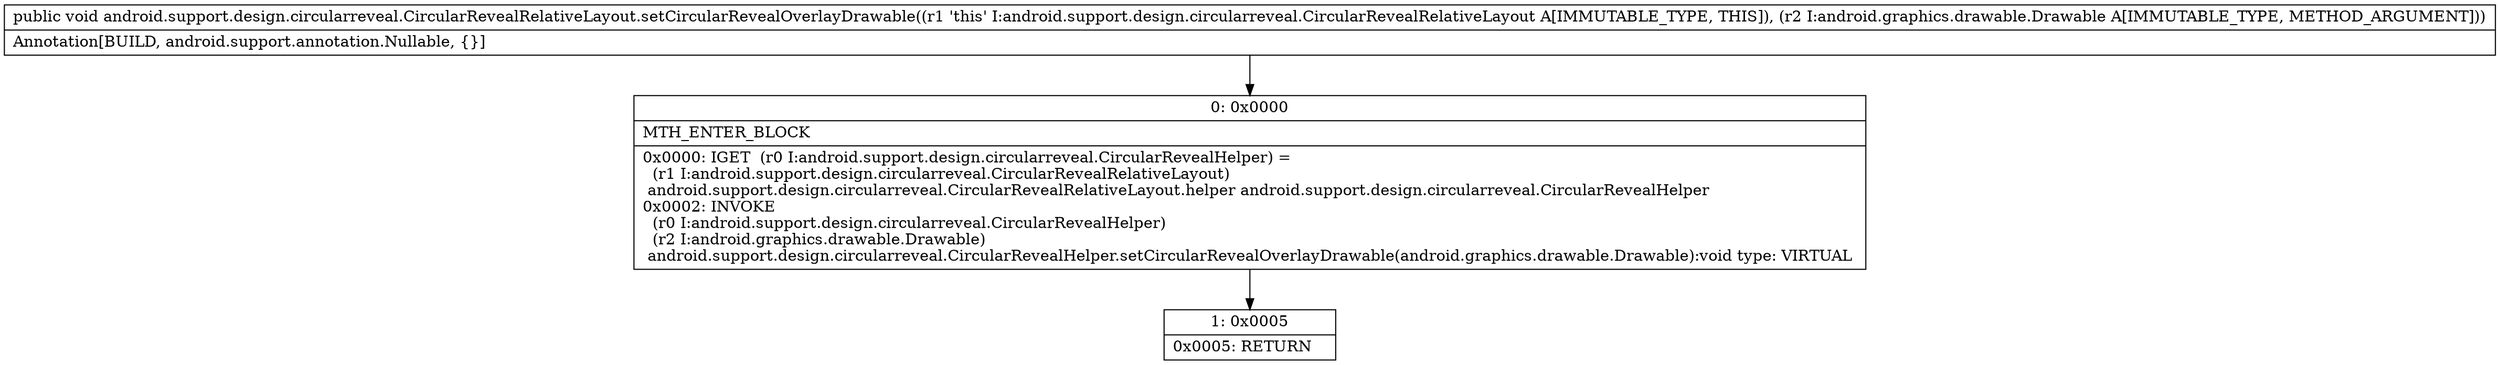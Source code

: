 digraph "CFG forandroid.support.design.circularreveal.CircularRevealRelativeLayout.setCircularRevealOverlayDrawable(Landroid\/graphics\/drawable\/Drawable;)V" {
Node_0 [shape=record,label="{0\:\ 0x0000|MTH_ENTER_BLOCK\l|0x0000: IGET  (r0 I:android.support.design.circularreveal.CircularRevealHelper) = \l  (r1 I:android.support.design.circularreveal.CircularRevealRelativeLayout)\l android.support.design.circularreveal.CircularRevealRelativeLayout.helper android.support.design.circularreveal.CircularRevealHelper \l0x0002: INVOKE  \l  (r0 I:android.support.design.circularreveal.CircularRevealHelper)\l  (r2 I:android.graphics.drawable.Drawable)\l android.support.design.circularreveal.CircularRevealHelper.setCircularRevealOverlayDrawable(android.graphics.drawable.Drawable):void type: VIRTUAL \l}"];
Node_1 [shape=record,label="{1\:\ 0x0005|0x0005: RETURN   \l}"];
MethodNode[shape=record,label="{public void android.support.design.circularreveal.CircularRevealRelativeLayout.setCircularRevealOverlayDrawable((r1 'this' I:android.support.design.circularreveal.CircularRevealRelativeLayout A[IMMUTABLE_TYPE, THIS]), (r2 I:android.graphics.drawable.Drawable A[IMMUTABLE_TYPE, METHOD_ARGUMENT]))  | Annotation[BUILD, android.support.annotation.Nullable, \{\}]\l}"];
MethodNode -> Node_0;
Node_0 -> Node_1;
}

